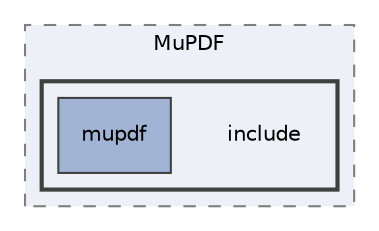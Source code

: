 digraph "P4ALL_OCR-TABLES/vendor/MuPDF/include"
{
 // LATEX_PDF_SIZE
  edge [fontname="Helvetica",fontsize="10",labelfontname="Helvetica",labelfontsize="10"];
  node [fontname="Helvetica",fontsize="10",shape=record];
  compound=true
  subgraph clusterdir_100c556d41e85b6f1bd1cab623524f0c {
    graph [ bgcolor="#edf0f7", pencolor="grey50", style="filled,dashed,", label="MuPDF", fontname="Helvetica", fontsize="10", URL="dir_100c556d41e85b6f1bd1cab623524f0c.html"]
  subgraph clusterdir_c3d191ec12058351eee20a40bd159b97 {
    graph [ bgcolor="#edf0f7", pencolor="grey25", style="filled,bold,", label="", fontname="Helvetica", fontsize="10", URL="dir_c3d191ec12058351eee20a40bd159b97.html"]
    dir_c3d191ec12058351eee20a40bd159b97 [shape=plaintext, label="include"];
  dir_682a3544a28d06ab7707c6573cece4d1 [shape=box, label="mupdf", style="filled,", fillcolor="#a2b4d6", color="grey25", URL="dir_682a3544a28d06ab7707c6573cece4d1.html"];
  }
  }
}
